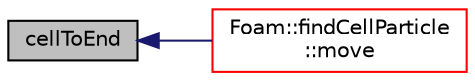 digraph "cellToEnd"
{
  bgcolor="transparent";
  edge [fontname="Helvetica",fontsize="10",labelfontname="Helvetica",labelfontsize="10"];
  node [fontname="Helvetica",fontsize="10",shape=record];
  rankdir="LR";
  Node1 [label="cellToEnd",height=0.2,width=0.4,color="black", fillcolor="grey75", style="filled", fontcolor="black"];
  Node1 -> Node2 [dir="back",color="midnightblue",fontsize="10",style="solid",fontname="Helvetica"];
  Node2 [label="Foam::findCellParticle\l::move",height=0.2,width=0.4,color="red",URL="$a00812.html#aa3b793966d64802fdf262dd4d14d21ed",tooltip="Track all particles to their end point. "];
}

